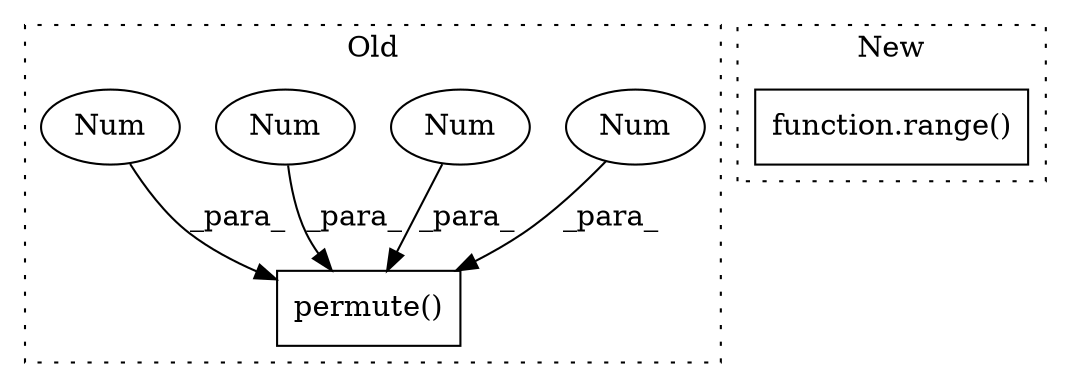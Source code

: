 digraph G {
subgraph cluster0 {
1 [label="permute()" a="75" s="2014,2074" l="44,1" shape="box"];
3 [label="Num" a="76" s="2067" l="1" shape="ellipse"];
4 [label="Num" a="76" s="2073" l="1" shape="ellipse"];
5 [label="Num" a="76" s="2061" l="1" shape="ellipse"];
6 [label="Num" a="76" s="2058" l="1" shape="ellipse"];
label = "Old";
style="dotted";
}
subgraph cluster1 {
2 [label="function.range()" a="75" s="2158,2176" l="6,1" shape="box"];
label = "New";
style="dotted";
}
3 -> 1 [label="_para_"];
4 -> 1 [label="_para_"];
5 -> 1 [label="_para_"];
6 -> 1 [label="_para_"];
}